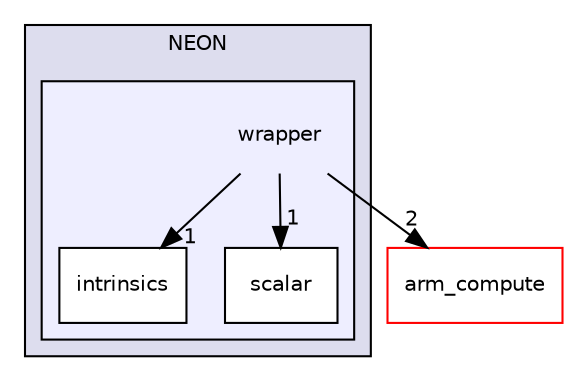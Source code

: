 digraph "src/core/NEON/wrapper" {
  compound=true
  node [ fontsize="10", fontname="Helvetica"];
  edge [ labelfontsize="10", labelfontname="Helvetica"];
  subgraph clusterdir_d91e1966cc57df4f49d1e07be7697713 {
    graph [ bgcolor="#ddddee", pencolor="black", label="NEON" fontname="Helvetica", fontsize="10", URL="dir_d91e1966cc57df4f49d1e07be7697713.xhtml"]
  subgraph clusterdir_8224aa485683c095eaa3fd7faa788467 {
    graph [ bgcolor="#eeeeff", pencolor="black", label="" URL="dir_8224aa485683c095eaa3fd7faa788467.xhtml"];
    dir_8224aa485683c095eaa3fd7faa788467 [shape=plaintext label="wrapper"];
  dir_bc2a33106e4dbca04e80e17904e2949d [shape=box label="intrinsics" fillcolor="white" style="filled" URL="dir_bc2a33106e4dbca04e80e17904e2949d.xhtml"];
  dir_f9427c208c41c5c69e9fd49708c1bf01 [shape=box label="scalar" fillcolor="white" style="filled" URL="dir_f9427c208c41c5c69e9fd49708c1bf01.xhtml"];
  }
  }
  dir_214608ef36d61442cb2b0c1c4e9a7def [shape=box label="arm_compute" fillcolor="white" style="filled" color="red" URL="dir_214608ef36d61442cb2b0c1c4e9a7def.xhtml"];
  dir_8224aa485683c095eaa3fd7faa788467->dir_214608ef36d61442cb2b0c1c4e9a7def [headlabel="2", labeldistance=1.5 headhref="dir_000029_000000.xhtml"];
  dir_8224aa485683c095eaa3fd7faa788467->dir_bc2a33106e4dbca04e80e17904e2949d [headlabel="1", labeldistance=1.5 headhref="dir_000029_000030.xhtml"];
  dir_8224aa485683c095eaa3fd7faa788467->dir_f9427c208c41c5c69e9fd49708c1bf01 [headlabel="1", labeldistance=1.5 headhref="dir_000029_000473.xhtml"];
}
